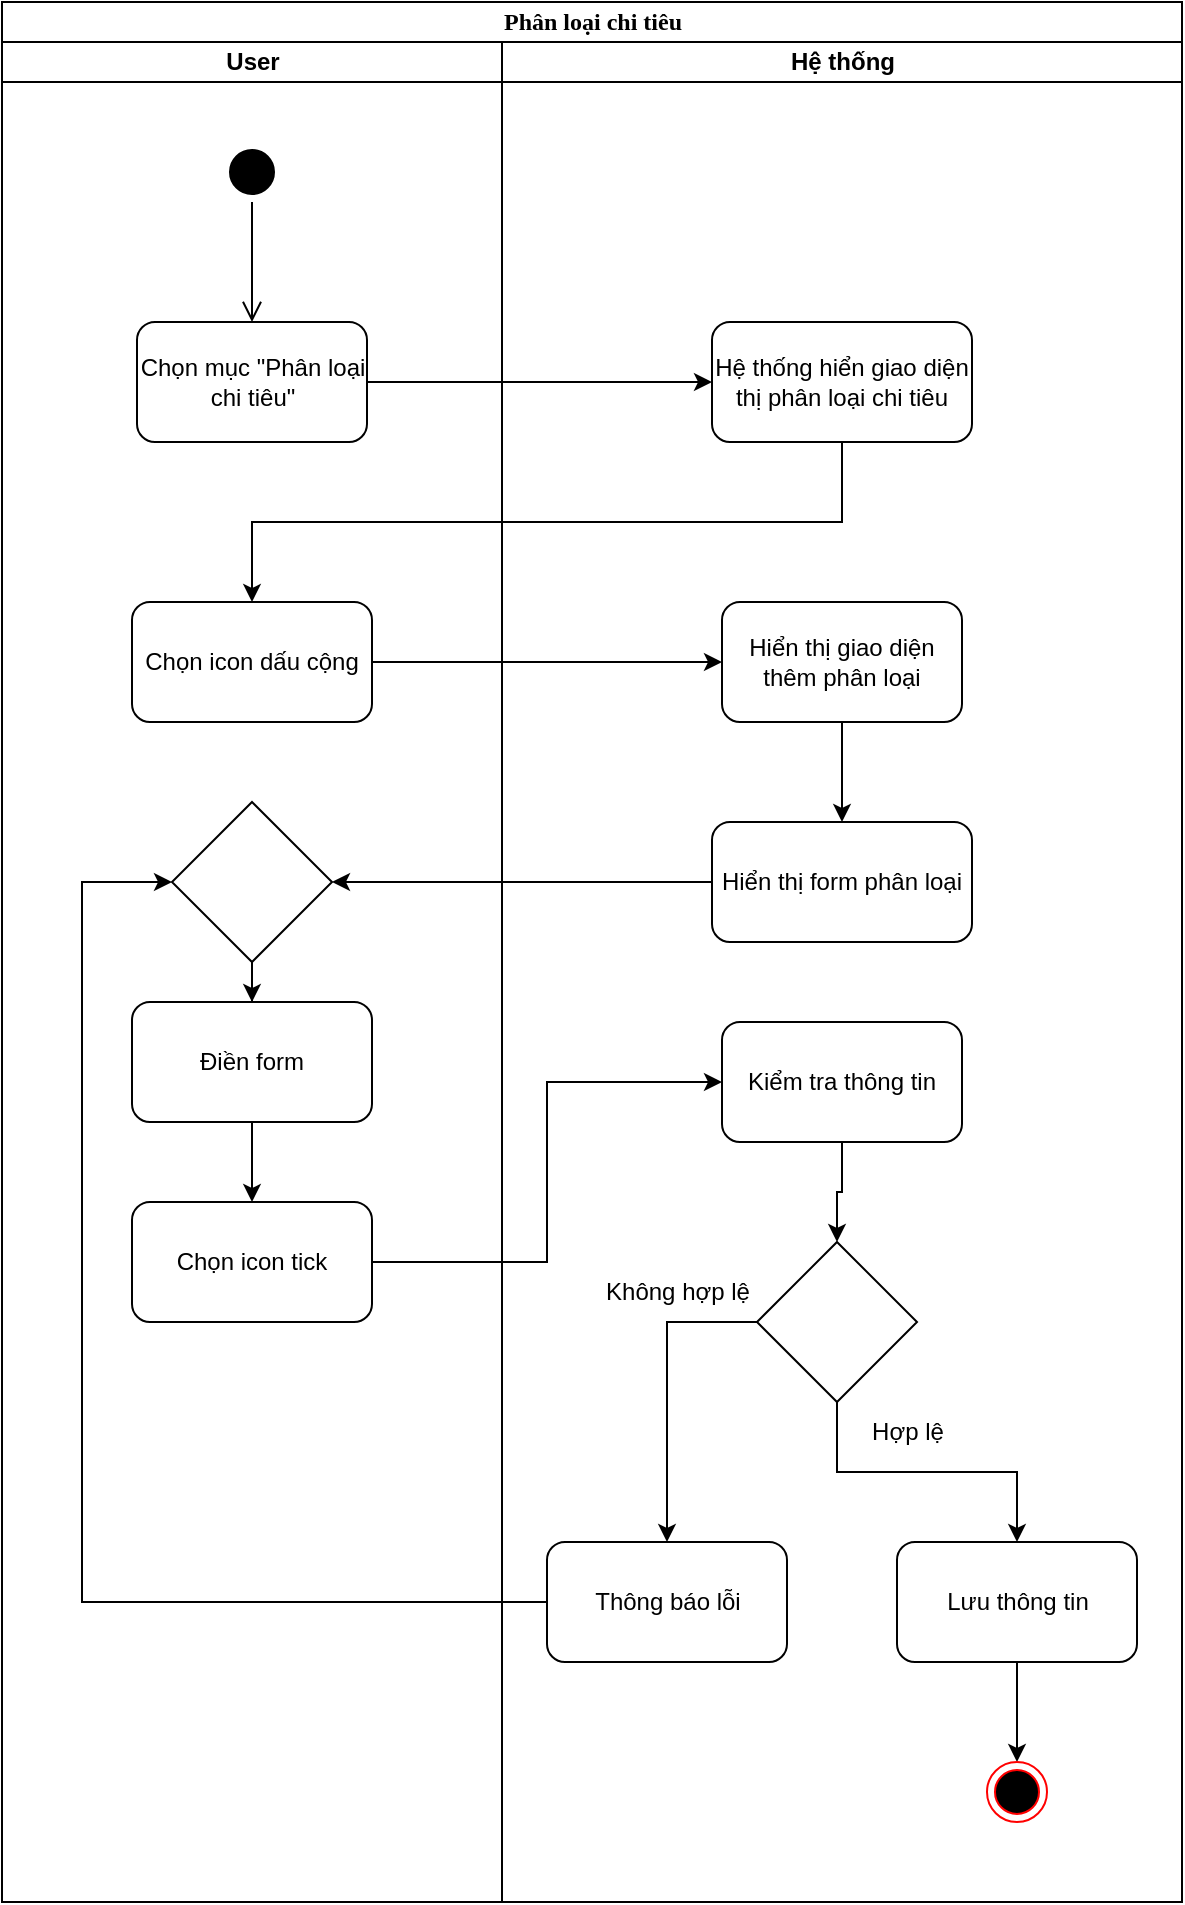 <mxfile version="20.3.0" type="device"><diagram name="Page-1" id="0783ab3e-0a74-02c8-0abd-f7b4e66b4bec"><mxGraphModel dx="1564" dy="1002" grid="1" gridSize="10" guides="1" tooltips="1" connect="1" arrows="1" fold="1" page="1" pageScale="1" pageWidth="850" pageHeight="1100" background="none" math="0" shadow="0"><root><mxCell id="0"/><mxCell id="1" parent="0"/><mxCell id="1c1d494c118603dd-1" value="Phân loại chi tiêu" style="swimlane;html=1;childLayout=stackLayout;startSize=20;rounded=0;shadow=0;comic=0;labelBackgroundColor=none;strokeWidth=1;fontFamily=Verdana;fontSize=12;align=center;" parent="1" vertex="1"><mxGeometry x="30" y="20" width="590" height="950" as="geometry"/></mxCell><mxCell id="1c1d494c118603dd-2" value="User" style="swimlane;html=1;startSize=20;" parent="1c1d494c118603dd-1" vertex="1"><mxGeometry y="20" width="250" height="930" as="geometry"/></mxCell><mxCell id="I83x5QKBqx02kTU4NJzg-1" value="" style="ellipse;html=1;shape=startState;fillColor=#000000;strokeColor=#000000;" vertex="1" parent="1c1d494c118603dd-2"><mxGeometry x="110" y="50" width="30" height="30" as="geometry"/></mxCell><mxCell id="I83x5QKBqx02kTU4NJzg-2" value="" style="edgeStyle=orthogonalEdgeStyle;html=1;verticalAlign=bottom;endArrow=open;endSize=8;strokeColor=#000000;rounded=0;" edge="1" source="I83x5QKBqx02kTU4NJzg-1" parent="1c1d494c118603dd-2" target="I83x5QKBqx02kTU4NJzg-3"><mxGeometry relative="1" as="geometry"><mxPoint x="125" y="140" as="targetPoint"/></mxGeometry></mxCell><mxCell id="I83x5QKBqx02kTU4NJzg-3" value="Chọn mục &quot;Phân loại chi tiêu&quot;" style="rounded=1;whiteSpace=wrap;html=1;strokeColor=#000000;" vertex="1" parent="1c1d494c118603dd-2"><mxGeometry x="67.5" y="140" width="115" height="60" as="geometry"/></mxCell><mxCell id="I83x5QKBqx02kTU4NJzg-6" value="Chọn icon dấu cộng" style="rounded=1;whiteSpace=wrap;html=1;strokeColor=#000000;" vertex="1" parent="1c1d494c118603dd-2"><mxGeometry x="65" y="280" width="120" height="60" as="geometry"/></mxCell><mxCell id="I83x5QKBqx02kTU4NJzg-18" style="edgeStyle=orthogonalEdgeStyle;rounded=0;orthogonalLoop=1;jettySize=auto;html=1;entryX=0.5;entryY=0;entryDx=0;entryDy=0;strokeColor=#000000;" edge="1" parent="1c1d494c118603dd-2" source="I83x5QKBqx02kTU4NJzg-14" target="I83x5QKBqx02kTU4NJzg-17"><mxGeometry relative="1" as="geometry"/></mxCell><mxCell id="I83x5QKBqx02kTU4NJzg-14" value="Điền form" style="rounded=1;whiteSpace=wrap;html=1;strokeColor=#000000;" vertex="1" parent="1c1d494c118603dd-2"><mxGeometry x="65" y="480" width="120" height="60" as="geometry"/></mxCell><mxCell id="I83x5QKBqx02kTU4NJzg-17" value="Chọn icon tick" style="rounded=1;whiteSpace=wrap;html=1;strokeColor=#000000;" vertex="1" parent="1c1d494c118603dd-2"><mxGeometry x="65" y="580" width="120" height="60" as="geometry"/></mxCell><mxCell id="I83x5QKBqx02kTU4NJzg-27" style="edgeStyle=orthogonalEdgeStyle;rounded=0;orthogonalLoop=1;jettySize=auto;html=1;entryX=0.5;entryY=0;entryDx=0;entryDy=0;strokeColor=#000000;" edge="1" parent="1c1d494c118603dd-2" source="I83x5QKBqx02kTU4NJzg-26" target="I83x5QKBqx02kTU4NJzg-14"><mxGeometry relative="1" as="geometry"/></mxCell><mxCell id="I83x5QKBqx02kTU4NJzg-26" value="" style="rhombus;whiteSpace=wrap;html=1;strokeColor=#000000;" vertex="1" parent="1c1d494c118603dd-2"><mxGeometry x="85" y="380" width="80" height="80" as="geometry"/></mxCell><mxCell id="I83x5QKBqx02kTU4NJzg-5" style="edgeStyle=orthogonalEdgeStyle;rounded=0;orthogonalLoop=1;jettySize=auto;html=1;entryX=0;entryY=0.5;entryDx=0;entryDy=0;strokeColor=#000000;" edge="1" parent="1c1d494c118603dd-1" source="I83x5QKBqx02kTU4NJzg-3" target="I83x5QKBqx02kTU4NJzg-4"><mxGeometry relative="1" as="geometry"/></mxCell><mxCell id="I83x5QKBqx02kTU4NJzg-7" style="edgeStyle=orthogonalEdgeStyle;rounded=0;orthogonalLoop=1;jettySize=auto;html=1;entryX=0.5;entryY=0;entryDx=0;entryDy=0;strokeColor=#000000;" edge="1" parent="1c1d494c118603dd-1" source="I83x5QKBqx02kTU4NJzg-4" target="I83x5QKBqx02kTU4NJzg-6"><mxGeometry relative="1" as="geometry"><Array as="points"><mxPoint x="420" y="260"/><mxPoint x="125" y="260"/></Array></mxGeometry></mxCell><mxCell id="I83x5QKBqx02kTU4NJzg-11" style="edgeStyle=orthogonalEdgeStyle;rounded=0;orthogonalLoop=1;jettySize=auto;html=1;entryX=0;entryY=0.5;entryDx=0;entryDy=0;strokeColor=#000000;" edge="1" parent="1c1d494c118603dd-1" source="I83x5QKBqx02kTU4NJzg-6" target="I83x5QKBqx02kTU4NJzg-10"><mxGeometry relative="1" as="geometry"/></mxCell><mxCell id="1c1d494c118603dd-3" value="Hệ thống" style="swimlane;html=1;startSize=20;" parent="1c1d494c118603dd-1" vertex="1"><mxGeometry x="250" y="20" width="340" height="930" as="geometry"/></mxCell><mxCell id="I83x5QKBqx02kTU4NJzg-4" value="Hệ thống hiển giao diện thị phân loại chi tiêu" style="rounded=1;whiteSpace=wrap;html=1;strokeColor=#000000;" vertex="1" parent="1c1d494c118603dd-3"><mxGeometry x="105" y="140" width="130" height="60" as="geometry"/></mxCell><mxCell id="I83x5QKBqx02kTU4NJzg-13" style="edgeStyle=orthogonalEdgeStyle;rounded=0;orthogonalLoop=1;jettySize=auto;html=1;entryX=0.5;entryY=0;entryDx=0;entryDy=0;strokeColor=#000000;" edge="1" parent="1c1d494c118603dd-3" source="I83x5QKBqx02kTU4NJzg-10" target="I83x5QKBqx02kTU4NJzg-12"><mxGeometry relative="1" as="geometry"/></mxCell><mxCell id="I83x5QKBqx02kTU4NJzg-10" value="Hiển thị giao diện thêm phân loại" style="rounded=1;whiteSpace=wrap;html=1;strokeColor=#000000;" vertex="1" parent="1c1d494c118603dd-3"><mxGeometry x="110" y="280" width="120" height="60" as="geometry"/></mxCell><mxCell id="I83x5QKBqx02kTU4NJzg-12" value="Hiển thị form phân loại" style="rounded=1;whiteSpace=wrap;html=1;strokeColor=#000000;" vertex="1" parent="1c1d494c118603dd-3"><mxGeometry x="105" y="390" width="130" height="60" as="geometry"/></mxCell><mxCell id="I83x5QKBqx02kTU4NJzg-22" style="edgeStyle=orthogonalEdgeStyle;rounded=0;orthogonalLoop=1;jettySize=auto;html=1;entryX=0.5;entryY=0;entryDx=0;entryDy=0;strokeColor=#000000;" edge="1" parent="1c1d494c118603dd-3" source="I83x5QKBqx02kTU4NJzg-19" target="I83x5QKBqx02kTU4NJzg-21"><mxGeometry relative="1" as="geometry"/></mxCell><mxCell id="I83x5QKBqx02kTU4NJzg-19" value="Kiểm tra thông tin" style="rounded=1;whiteSpace=wrap;html=1;strokeColor=#000000;" vertex="1" parent="1c1d494c118603dd-3"><mxGeometry x="110" y="490" width="120" height="60" as="geometry"/></mxCell><mxCell id="I83x5QKBqx02kTU4NJzg-25" style="edgeStyle=orthogonalEdgeStyle;rounded=0;orthogonalLoop=1;jettySize=auto;html=1;entryX=0.5;entryY=0;entryDx=0;entryDy=0;strokeColor=#000000;" edge="1" parent="1c1d494c118603dd-3" source="I83x5QKBqx02kTU4NJzg-21" target="I83x5QKBqx02kTU4NJzg-24"><mxGeometry relative="1" as="geometry"/></mxCell><mxCell id="I83x5QKBqx02kTU4NJzg-31" style="edgeStyle=orthogonalEdgeStyle;rounded=0;orthogonalLoop=1;jettySize=auto;html=1;entryX=0.5;entryY=0;entryDx=0;entryDy=0;strokeColor=#000000;" edge="1" parent="1c1d494c118603dd-3" source="I83x5QKBqx02kTU4NJzg-21" target="I83x5QKBqx02kTU4NJzg-30"><mxGeometry relative="1" as="geometry"><Array as="points"><mxPoint x="82.5" y="640"/></Array></mxGeometry></mxCell><mxCell id="I83x5QKBqx02kTU4NJzg-21" value="" style="rhombus;whiteSpace=wrap;html=1;strokeColor=#000000;" vertex="1" parent="1c1d494c118603dd-3"><mxGeometry x="127.5" y="600" width="80" height="80" as="geometry"/></mxCell><mxCell id="I83x5QKBqx02kTU4NJzg-34" style="edgeStyle=orthogonalEdgeStyle;rounded=0;orthogonalLoop=1;jettySize=auto;html=1;entryX=0.5;entryY=0;entryDx=0;entryDy=0;strokeColor=#000000;" edge="1" parent="1c1d494c118603dd-3" source="I83x5QKBqx02kTU4NJzg-24" target="I83x5QKBqx02kTU4NJzg-33"><mxGeometry relative="1" as="geometry"/></mxCell><mxCell id="I83x5QKBqx02kTU4NJzg-24" value="Lưu thông tin" style="rounded=1;whiteSpace=wrap;html=1;strokeColor=#000000;" vertex="1" parent="1c1d494c118603dd-3"><mxGeometry x="197.5" y="750" width="120" height="60" as="geometry"/></mxCell><mxCell id="I83x5QKBqx02kTU4NJzg-28" value="Không hợp lệ" style="text;html=1;strokeColor=none;fillColor=none;align=center;verticalAlign=middle;whiteSpace=wrap;rounded=0;" vertex="1" parent="1c1d494c118603dd-3"><mxGeometry x="47.5" y="610" width="80" height="30" as="geometry"/></mxCell><mxCell id="I83x5QKBqx02kTU4NJzg-29" value="Hợp lệ" style="text;html=1;strokeColor=none;fillColor=none;align=center;verticalAlign=middle;whiteSpace=wrap;rounded=0;" vertex="1" parent="1c1d494c118603dd-3"><mxGeometry x="172.5" y="680" width="60" height="30" as="geometry"/></mxCell><mxCell id="I83x5QKBqx02kTU4NJzg-30" value="Thông báo lỗi" style="rounded=1;whiteSpace=wrap;html=1;strokeColor=#000000;" vertex="1" parent="1c1d494c118603dd-3"><mxGeometry x="22.5" y="750" width="120" height="60" as="geometry"/></mxCell><mxCell id="I83x5QKBqx02kTU4NJzg-33" value="" style="ellipse;html=1;shape=endState;fillColor=#000000;strokeColor=#ff0000;" vertex="1" parent="1c1d494c118603dd-3"><mxGeometry x="242.5" y="860" width="30" height="30" as="geometry"/></mxCell><mxCell id="I83x5QKBqx02kTU4NJzg-15" style="edgeStyle=orthogonalEdgeStyle;rounded=0;orthogonalLoop=1;jettySize=auto;html=1;strokeColor=#000000;entryX=1;entryY=0.5;entryDx=0;entryDy=0;" edge="1" parent="1c1d494c118603dd-1" source="I83x5QKBqx02kTU4NJzg-12" target="I83x5QKBqx02kTU4NJzg-26"><mxGeometry relative="1" as="geometry"><mxPoint x="230" y="440" as="targetPoint"/></mxGeometry></mxCell><mxCell id="I83x5QKBqx02kTU4NJzg-20" style="edgeStyle=orthogonalEdgeStyle;rounded=0;orthogonalLoop=1;jettySize=auto;html=1;entryX=0;entryY=0.5;entryDx=0;entryDy=0;strokeColor=#000000;" edge="1" parent="1c1d494c118603dd-1" source="I83x5QKBqx02kTU4NJzg-17" target="I83x5QKBqx02kTU4NJzg-19"><mxGeometry relative="1" as="geometry"/></mxCell><mxCell id="I83x5QKBqx02kTU4NJzg-32" style="edgeStyle=orthogonalEdgeStyle;rounded=0;orthogonalLoop=1;jettySize=auto;html=1;entryX=0;entryY=0.5;entryDx=0;entryDy=0;strokeColor=#000000;" edge="1" parent="1c1d494c118603dd-1" source="I83x5QKBqx02kTU4NJzg-30" target="I83x5QKBqx02kTU4NJzg-26"><mxGeometry relative="1" as="geometry"><Array as="points"><mxPoint x="40" y="800"/><mxPoint x="40" y="440"/></Array></mxGeometry></mxCell></root></mxGraphModel></diagram></mxfile>